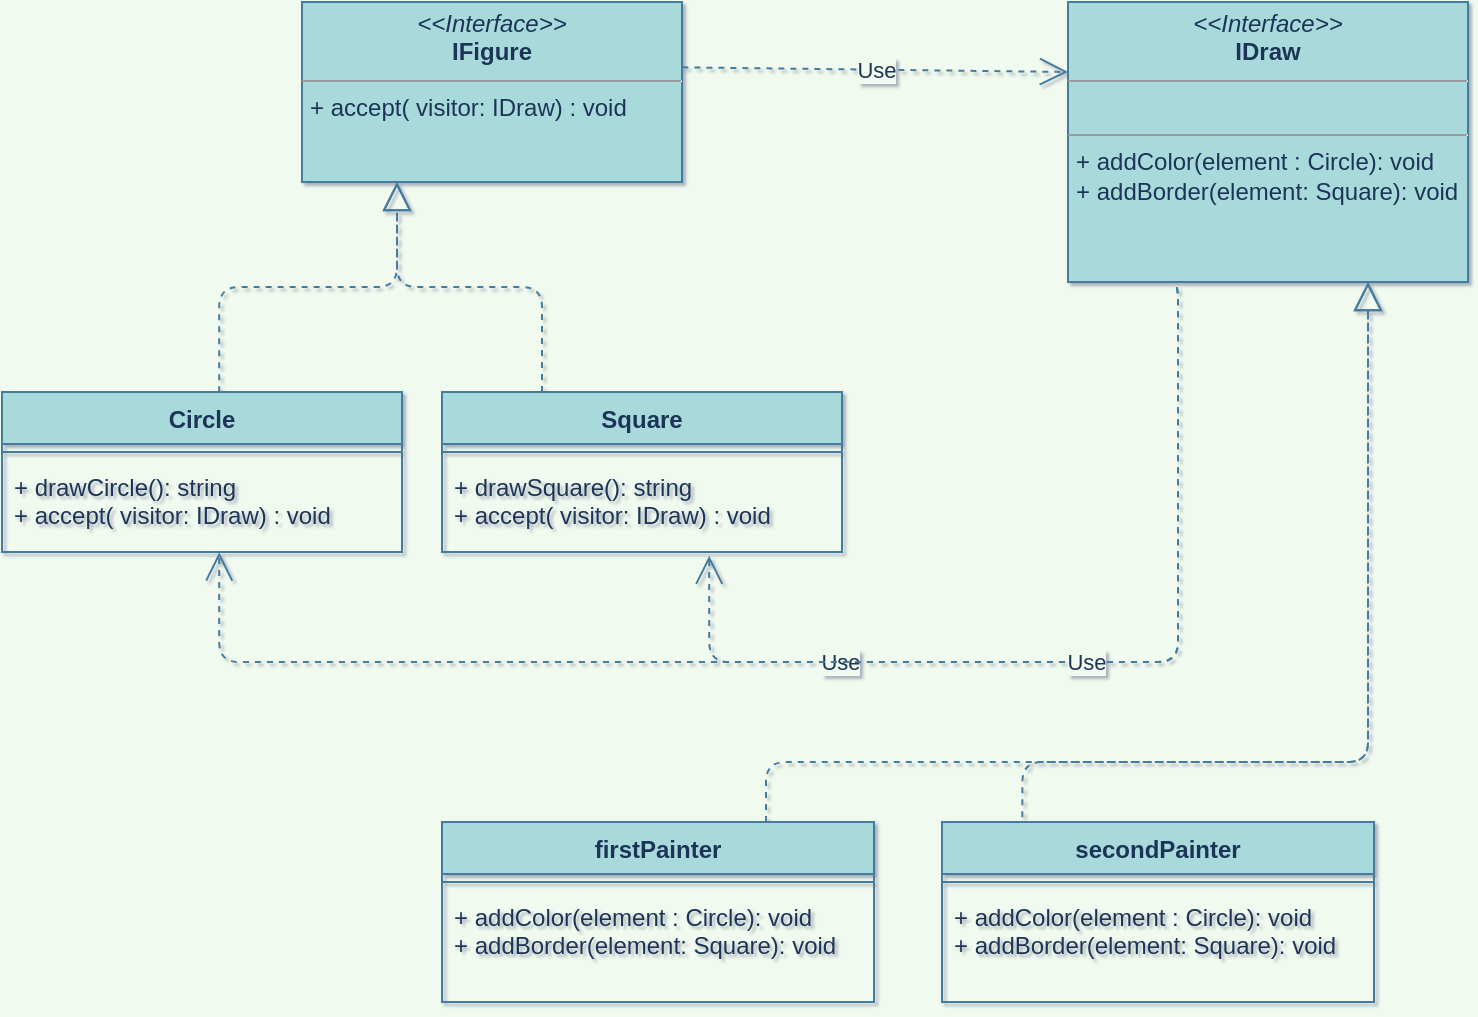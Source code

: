 <mxfile>
    <diagram id="EKfhsiJ4gSYnRlBI0Rg2" name="Page-1">
        <mxGraphModel dx="1268" dy="758" grid="0" gridSize="10" guides="1" tooltips="1" connect="1" arrows="1" fold="1" page="1" pageScale="1" pageWidth="827" pageHeight="1169" background="#F1FAEE" math="0" shadow="1">
            <root>
                <mxCell id="0"/>
                <mxCell id="1" parent="0"/>
                <mxCell id="3" value="&lt;p style=&quot;margin: 0px ; margin-top: 4px ; text-align: center&quot;&gt;&lt;i&gt;&amp;lt;&amp;lt;Interface&amp;gt;&amp;gt;&lt;/i&gt;&lt;br&gt;&lt;b&gt;IFigure&lt;/b&gt;&lt;/p&gt;&lt;hr size=&quot;1&quot;&gt;&lt;p style=&quot;margin: 0px ; margin-left: 4px&quot;&gt;&lt;/p&gt;&lt;p style=&quot;margin: 0px ; margin-left: 4px&quot;&gt;+ accept( visitor: IDraw) : void&lt;br&gt;&lt;br&gt;&lt;/p&gt;" style="verticalAlign=top;align=left;overflow=fill;fontSize=12;fontFamily=Helvetica;html=1;fillColor=#A8DADC;strokeColor=#457B9D;fontColor=#1D3557;" vertex="1" parent="1">
                    <mxGeometry x="200" y="390" width="190" height="90" as="geometry"/>
                </mxCell>
                <mxCell id="16" value="Circle" style="swimlane;fontStyle=1;align=center;verticalAlign=top;childLayout=stackLayout;horizontal=1;startSize=26;horizontalStack=0;resizeParent=1;resizeParentMax=0;resizeLast=0;collapsible=1;marginBottom=0;fillColor=#A8DADC;strokeColor=#457B9D;fontColor=#1D3557;" vertex="1" parent="1">
                    <mxGeometry x="50" y="585" width="200" height="80" as="geometry"/>
                </mxCell>
                <mxCell id="18" value="" style="line;strokeWidth=1;fillColor=none;align=left;verticalAlign=middle;spacingTop=-1;spacingLeft=3;spacingRight=3;rotatable=0;labelPosition=right;points=[];portConstraint=eastwest;labelBackgroundColor=#F1FAEE;strokeColor=#457B9D;fontColor=#1D3557;" vertex="1" parent="16">
                    <mxGeometry y="26" width="200" height="8" as="geometry"/>
                </mxCell>
                <mxCell id="19" value="+ drawCircle(): string&#10;+ accept( visitor: IDraw) : void&#10;" style="text;strokeColor=none;fillColor=none;align=left;verticalAlign=top;spacingLeft=4;spacingRight=4;overflow=hidden;rotatable=0;points=[[0,0.5],[1,0.5]];portConstraint=eastwest;fontColor=#1D3557;" vertex="1" parent="16">
                    <mxGeometry y="34" width="200" height="46" as="geometry"/>
                </mxCell>
                <mxCell id="20" value="firstPainter" style="swimlane;fontStyle=1;align=center;verticalAlign=top;childLayout=stackLayout;horizontal=1;startSize=26;horizontalStack=0;resizeParent=1;resizeParentMax=0;resizeLast=0;collapsible=1;marginBottom=0;fillColor=#A8DADC;strokeColor=#457B9D;fontColor=#1D3557;" vertex="1" parent="1">
                    <mxGeometry x="270" y="800" width="216" height="90" as="geometry"/>
                </mxCell>
                <mxCell id="22" value="" style="line;strokeWidth=1;fillColor=none;align=left;verticalAlign=middle;spacingTop=-1;spacingLeft=3;spacingRight=3;rotatable=0;labelPosition=right;points=[];portConstraint=eastwest;labelBackgroundColor=#F1FAEE;strokeColor=#457B9D;fontColor=#1D3557;" vertex="1" parent="20">
                    <mxGeometry y="26" width="216" height="8" as="geometry"/>
                </mxCell>
                <mxCell id="23" value="+ addColor(element : Circle): void&#10;+ addBorder(element: Square): void" style="text;strokeColor=none;fillColor=none;align=left;verticalAlign=top;spacingLeft=4;spacingRight=4;overflow=hidden;rotatable=0;points=[[0,0.5],[1,0.5]];portConstraint=eastwest;fontColor=#1D3557;" vertex="1" parent="20">
                    <mxGeometry y="34" width="216" height="56" as="geometry"/>
                </mxCell>
                <mxCell id="24" value="&lt;p style=&quot;margin: 0px ; margin-top: 4px ; text-align: center&quot;&gt;&lt;i&gt;&amp;lt;&amp;lt;Interface&amp;gt;&amp;gt;&lt;/i&gt;&lt;br&gt;&lt;b&gt;IDraw&lt;/b&gt;&lt;/p&gt;&lt;hr size=&quot;1&quot;&gt;&lt;p style=&quot;margin: 0px ; margin-left: 4px&quot;&gt;&lt;br&gt;&lt;/p&gt;&lt;hr size=&quot;1&quot;&gt;&lt;p style=&quot;margin: 0px ; margin-left: 4px&quot;&gt;+ addColor(element : Circle): void&lt;br&gt;+ addBorder(element: Square): void&lt;/p&gt;" style="verticalAlign=top;align=left;overflow=fill;fontSize=12;fontFamily=Helvetica;html=1;fillColor=#A8DADC;strokeColor=#457B9D;fontColor=#1D3557;" vertex="1" parent="1">
                    <mxGeometry x="583" y="390" width="200" height="140" as="geometry"/>
                </mxCell>
                <mxCell id="25" value="Square" style="swimlane;fontStyle=1;align=center;verticalAlign=top;childLayout=stackLayout;horizontal=1;startSize=26;horizontalStack=0;resizeParent=1;resizeParentMax=0;resizeLast=0;collapsible=1;marginBottom=0;fillColor=#A8DADC;strokeColor=#457B9D;fontColor=#1D3557;" vertex="1" parent="1">
                    <mxGeometry x="270" y="585" width="200" height="80" as="geometry"/>
                </mxCell>
                <mxCell id="26" value="" style="line;strokeWidth=1;fillColor=none;align=left;verticalAlign=middle;spacingTop=-1;spacingLeft=3;spacingRight=3;rotatable=0;labelPosition=right;points=[];portConstraint=eastwest;labelBackgroundColor=#F1FAEE;strokeColor=#457B9D;fontColor=#1D3557;" vertex="1" parent="25">
                    <mxGeometry y="26" width="200" height="8" as="geometry"/>
                </mxCell>
                <mxCell id="27" value="+ drawSquare(): string&#10;+ accept( visitor: IDraw) : void&#10;" style="text;strokeColor=none;fillColor=none;align=left;verticalAlign=top;spacingLeft=4;spacingRight=4;overflow=hidden;rotatable=0;points=[[0,0.5],[1,0.5]];portConstraint=eastwest;fontColor=#1D3557;" vertex="1" parent="25">
                    <mxGeometry y="34" width="200" height="46" as="geometry"/>
                </mxCell>
                <mxCell id="28" value="secondPainter" style="swimlane;fontStyle=1;align=center;verticalAlign=top;childLayout=stackLayout;horizontal=1;startSize=26;horizontalStack=0;resizeParent=1;resizeParentMax=0;resizeLast=0;collapsible=1;marginBottom=0;fillColor=#A8DADC;strokeColor=#457B9D;fontColor=#1D3557;" vertex="1" parent="1">
                    <mxGeometry x="520" y="800" width="216" height="90" as="geometry"/>
                </mxCell>
                <mxCell id="29" value="" style="line;strokeWidth=1;fillColor=none;align=left;verticalAlign=middle;spacingTop=-1;spacingLeft=3;spacingRight=3;rotatable=0;labelPosition=right;points=[];portConstraint=eastwest;labelBackgroundColor=#F1FAEE;strokeColor=#457B9D;fontColor=#1D3557;" vertex="1" parent="28">
                    <mxGeometry y="26" width="216" height="8" as="geometry"/>
                </mxCell>
                <mxCell id="30" value="+ addColor(element : Circle): void&#10;+ addBorder(element: Square): void" style="text;strokeColor=none;fillColor=none;align=left;verticalAlign=top;spacingLeft=4;spacingRight=4;overflow=hidden;rotatable=0;points=[[0,0.5],[1,0.5]];portConstraint=eastwest;fontColor=#1D3557;" vertex="1" parent="28">
                    <mxGeometry y="34" width="216" height="56" as="geometry"/>
                </mxCell>
                <mxCell id="31" value="" style="endArrow=block;dashed=1;endFill=0;endSize=12;html=1;exitX=0.543;exitY=0.002;exitDx=0;exitDy=0;exitPerimeter=0;entryX=0.25;entryY=1;entryDx=0;entryDy=0;edgeStyle=orthogonalEdgeStyle;labelBackgroundColor=#F1FAEE;strokeColor=#457B9D;fontColor=#1D3557;" edge="1" parent="1" source="16" target="3">
                    <mxGeometry width="160" relative="1" as="geometry">
                        <mxPoint x="490" y="670" as="sourcePoint"/>
                        <mxPoint x="650" y="670" as="targetPoint"/>
                    </mxGeometry>
                </mxCell>
                <mxCell id="32" value="" style="endArrow=block;dashed=1;endFill=0;endSize=12;html=1;exitX=0.25;exitY=0;exitDx=0;exitDy=0;entryX=0.25;entryY=1;entryDx=0;entryDy=0;edgeStyle=orthogonalEdgeStyle;labelBackgroundColor=#F1FAEE;strokeColor=#457B9D;fontColor=#1D3557;" edge="1" parent="1" source="25" target="3">
                    <mxGeometry width="160" relative="1" as="geometry">
                        <mxPoint x="320" y="580" as="sourcePoint"/>
                        <mxPoint x="650" y="670" as="targetPoint"/>
                    </mxGeometry>
                </mxCell>
                <mxCell id="33" value="Use" style="endArrow=open;endSize=12;dashed=1;html=1;exitX=1.001;exitY=0.363;exitDx=0;exitDy=0;entryX=0;entryY=0.25;entryDx=0;entryDy=0;exitPerimeter=0;labelBackgroundColor=#F1FAEE;strokeColor=#457B9D;fontColor=#1D3557;" edge="1" parent="1" source="3" target="24">
                    <mxGeometry width="160" relative="1" as="geometry">
                        <mxPoint x="490" y="670" as="sourcePoint"/>
                        <mxPoint x="650" y="670" as="targetPoint"/>
                    </mxGeometry>
                </mxCell>
                <mxCell id="34" value="" style="endArrow=block;dashed=1;endFill=0;endSize=12;html=1;exitX=0.75;exitY=0;exitDx=0;exitDy=0;entryX=0.75;entryY=1;entryDx=0;entryDy=0;edgeStyle=orthogonalEdgeStyle;labelBackgroundColor=#F1FAEE;strokeColor=#457B9D;fontColor=#1D3557;" edge="1" parent="1" source="20" target="24">
                    <mxGeometry width="160" relative="1" as="geometry">
                        <mxPoint x="490" y="670" as="sourcePoint"/>
                        <mxPoint x="730" y="560" as="targetPoint"/>
                        <Array as="points">
                            <mxPoint x="432" y="770"/>
                            <mxPoint x="733" y="770"/>
                        </Array>
                    </mxGeometry>
                </mxCell>
                <mxCell id="35" value="" style="endArrow=block;dashed=1;endFill=0;endSize=12;html=1;exitX=0.186;exitY=-0.026;exitDx=0;exitDy=0;exitPerimeter=0;entryX=0.75;entryY=1;entryDx=0;entryDy=0;edgeStyle=orthogonalEdgeStyle;labelBackgroundColor=#F1FAEE;strokeColor=#457B9D;fontColor=#1D3557;" edge="1" parent="1" source="28" target="24">
                    <mxGeometry width="160" relative="1" as="geometry">
                        <mxPoint x="490" y="670" as="sourcePoint"/>
                        <mxPoint x="650" y="670" as="targetPoint"/>
                        <Array as="points">
                            <mxPoint x="560" y="770"/>
                            <mxPoint x="733" y="770"/>
                        </Array>
                    </mxGeometry>
                </mxCell>
                <mxCell id="36" value="Use" style="endArrow=open;endSize=12;dashed=1;html=1;exitX=0.25;exitY=1;exitDx=0;exitDy=0;entryX=0.543;entryY=1.004;entryDx=0;entryDy=0;entryPerimeter=0;edgeStyle=orthogonalEdgeStyle;labelBackgroundColor=#F1FAEE;strokeColor=#457B9D;fontColor=#1D3557;" edge="1" parent="1" source="24" target="19">
                    <mxGeometry width="160" relative="1" as="geometry">
                        <mxPoint x="490" y="670" as="sourcePoint"/>
                        <mxPoint x="650" y="670" as="targetPoint"/>
                        <Array as="points">
                            <mxPoint x="638" y="720"/>
                            <mxPoint x="159" y="720"/>
                        </Array>
                    </mxGeometry>
                </mxCell>
                <mxCell id="37" value="Use" style="endArrow=open;endSize=12;dashed=1;html=1;exitX=0.25;exitY=1;exitDx=0;exitDy=0;entryX=0.668;entryY=1.04;entryDx=0;entryDy=0;entryPerimeter=0;edgeStyle=orthogonalEdgeStyle;labelBackgroundColor=#F1FAEE;strokeColor=#457B9D;fontColor=#1D3557;" edge="1" parent="1" source="24" target="27">
                    <mxGeometry width="160" relative="1" as="geometry">
                        <mxPoint x="490" y="670" as="sourcePoint"/>
                        <mxPoint x="650" y="670" as="targetPoint"/>
                        <Array as="points">
                            <mxPoint x="638" y="720"/>
                            <mxPoint x="404" y="720"/>
                        </Array>
                    </mxGeometry>
                </mxCell>
            </root>
        </mxGraphModel>
    </diagram>
</mxfile>